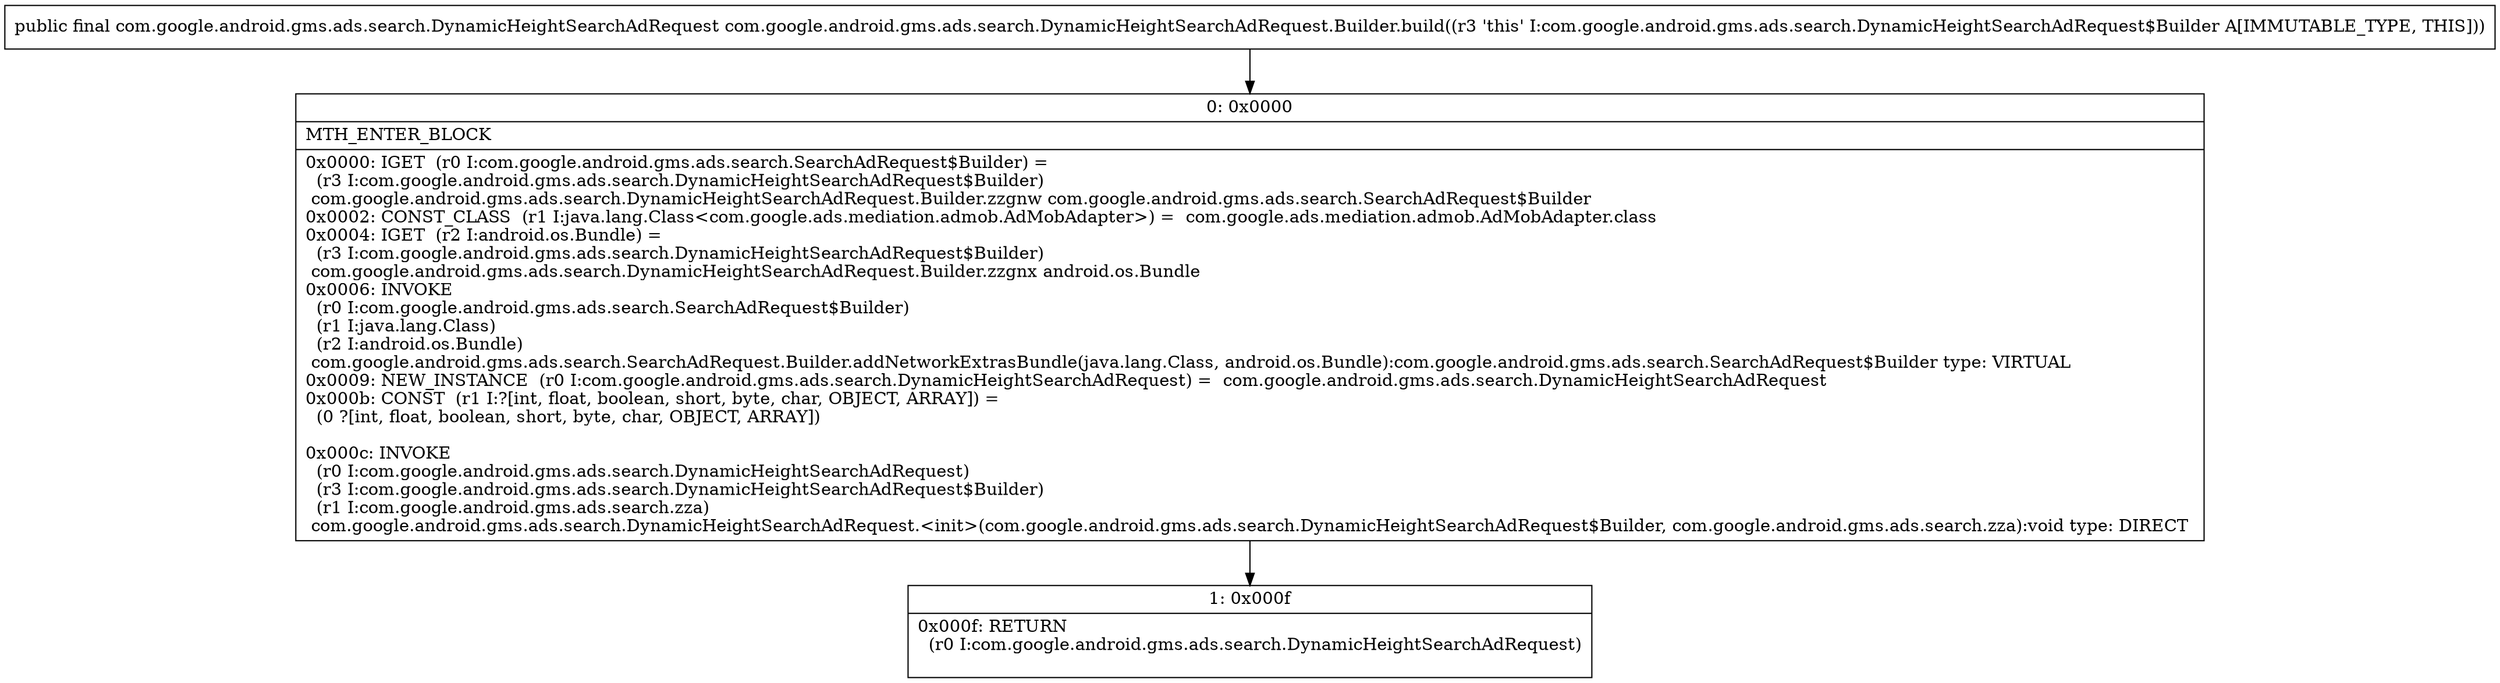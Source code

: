 digraph "CFG forcom.google.android.gms.ads.search.DynamicHeightSearchAdRequest.Builder.build()Lcom\/google\/android\/gms\/ads\/search\/DynamicHeightSearchAdRequest;" {
Node_0 [shape=record,label="{0\:\ 0x0000|MTH_ENTER_BLOCK\l|0x0000: IGET  (r0 I:com.google.android.gms.ads.search.SearchAdRequest$Builder) = \l  (r3 I:com.google.android.gms.ads.search.DynamicHeightSearchAdRequest$Builder)\l com.google.android.gms.ads.search.DynamicHeightSearchAdRequest.Builder.zzgnw com.google.android.gms.ads.search.SearchAdRequest$Builder \l0x0002: CONST_CLASS  (r1 I:java.lang.Class\<com.google.ads.mediation.admob.AdMobAdapter\>) =  com.google.ads.mediation.admob.AdMobAdapter.class \l0x0004: IGET  (r2 I:android.os.Bundle) = \l  (r3 I:com.google.android.gms.ads.search.DynamicHeightSearchAdRequest$Builder)\l com.google.android.gms.ads.search.DynamicHeightSearchAdRequest.Builder.zzgnx android.os.Bundle \l0x0006: INVOKE  \l  (r0 I:com.google.android.gms.ads.search.SearchAdRequest$Builder)\l  (r1 I:java.lang.Class)\l  (r2 I:android.os.Bundle)\l com.google.android.gms.ads.search.SearchAdRequest.Builder.addNetworkExtrasBundle(java.lang.Class, android.os.Bundle):com.google.android.gms.ads.search.SearchAdRequest$Builder type: VIRTUAL \l0x0009: NEW_INSTANCE  (r0 I:com.google.android.gms.ads.search.DynamicHeightSearchAdRequest) =  com.google.android.gms.ads.search.DynamicHeightSearchAdRequest \l0x000b: CONST  (r1 I:?[int, float, boolean, short, byte, char, OBJECT, ARRAY]) = \l  (0 ?[int, float, boolean, short, byte, char, OBJECT, ARRAY])\l \l0x000c: INVOKE  \l  (r0 I:com.google.android.gms.ads.search.DynamicHeightSearchAdRequest)\l  (r3 I:com.google.android.gms.ads.search.DynamicHeightSearchAdRequest$Builder)\l  (r1 I:com.google.android.gms.ads.search.zza)\l com.google.android.gms.ads.search.DynamicHeightSearchAdRequest.\<init\>(com.google.android.gms.ads.search.DynamicHeightSearchAdRequest$Builder, com.google.android.gms.ads.search.zza):void type: DIRECT \l}"];
Node_1 [shape=record,label="{1\:\ 0x000f|0x000f: RETURN  \l  (r0 I:com.google.android.gms.ads.search.DynamicHeightSearchAdRequest)\l \l}"];
MethodNode[shape=record,label="{public final com.google.android.gms.ads.search.DynamicHeightSearchAdRequest com.google.android.gms.ads.search.DynamicHeightSearchAdRequest.Builder.build((r3 'this' I:com.google.android.gms.ads.search.DynamicHeightSearchAdRequest$Builder A[IMMUTABLE_TYPE, THIS])) }"];
MethodNode -> Node_0;
Node_0 -> Node_1;
}

